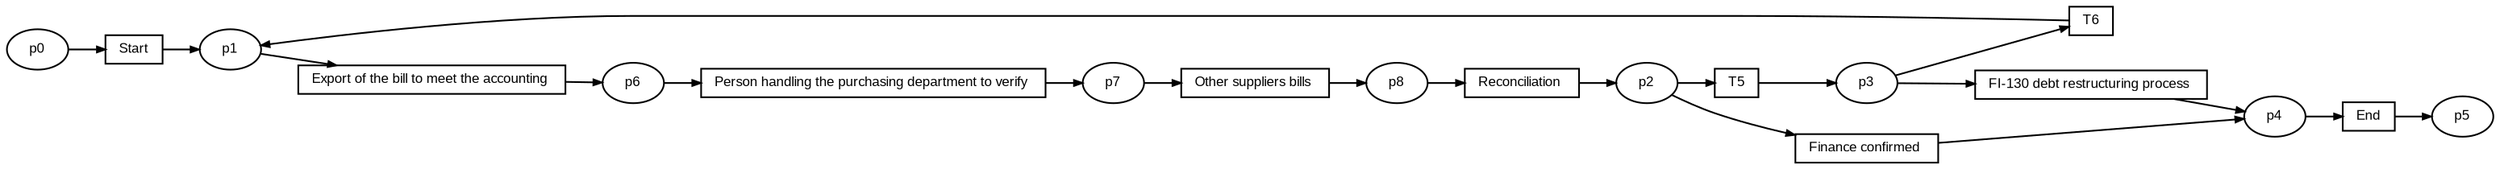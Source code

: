 digraph G {ranksep=".3"; fontsize="8"; remincross=true; margin="0.0,0.0"; fontname="Arial";rankdir="LR"; 
edge [arrowsize="0.5"];
node [height=".2",width=".2",fontname="Arial",fontsize="8"];
t0 [shape="box",label="Start"];
t1 [shape="box",label="Export of the bill to meet the accounting "];
t2 [shape="box",label="Person handling the purchasing department to verify "];
t3 [shape="box",label="Other suppliers bills "];
t4 [shape="box",label="Reconciliation "];
t5 [shape="box",label="T5"];
t6 [shape="box",label="T6"];
t7 [shape="box",label="Finance confirmed "];
t8 [shape="box",label="FI-130 debt restructuring process "];
t9 [shape="box",label="End"];
p0 [shape="oval",label="p0"];
p1 [shape="oval",label="p1"];
p2 [shape="oval",label="p2"];
p3 [shape="oval",label="p3"];
p4 [shape="oval",label="p4"];
p5 [shape="oval",label="p5"];
p6 [shape="oval",label="p6"];
p7 [shape="oval",label="p7"];
p8 [shape="oval",label="p8"];
p2 -> t7[label=""];
t3 -> p8[label=""];
p3 -> t8[label=""];
t4 -> p2[label=""];
t5 -> p3[label=""];
t8 -> p4[label=""];
p4 -> t9[label=""];
p1 -> t1[label=""];
t1 -> p6[label=""];
p2 -> t5[label=""];
p8 -> t4[label=""];
t2 -> p7[label=""];
p3 -> t6[label=""];
t6 -> p1[label=""];
t0 -> p1[label=""];
t7 -> p4[label=""];
t9 -> p5[label=""];
p7 -> t3[label=""];
p6 -> t2[label=""];
p0 -> t0[label=""];
}
